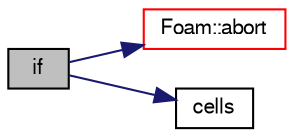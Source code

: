 digraph "if"
{
  bgcolor="transparent";
  edge [fontname="FreeSans",fontsize="10",labelfontname="FreeSans",labelfontsize="10"];
  node [fontname="FreeSans",fontsize="10",shape=record];
  rankdir="LR";
  Node65 [label="if",height=0.2,width=0.4,color="black", fillcolor="grey75", style="filled", fontcolor="black"];
  Node65 -> Node66 [color="midnightblue",fontsize="10",style="solid",fontname="FreeSans"];
  Node66 [label="Foam::abort",height=0.2,width=0.4,color="red",URL="$a21124.html#a447107a607d03e417307c203fa5fb44b"];
  Node65 -> Node109 [color="midnightblue",fontsize="10",style="solid",fontname="FreeSans"];
  Node109 [label="cells",height=0.2,width=0.4,color="black",URL="$a18911.html#aa6cadc6d1b665a59c99f993b69cf61a6"];
}
